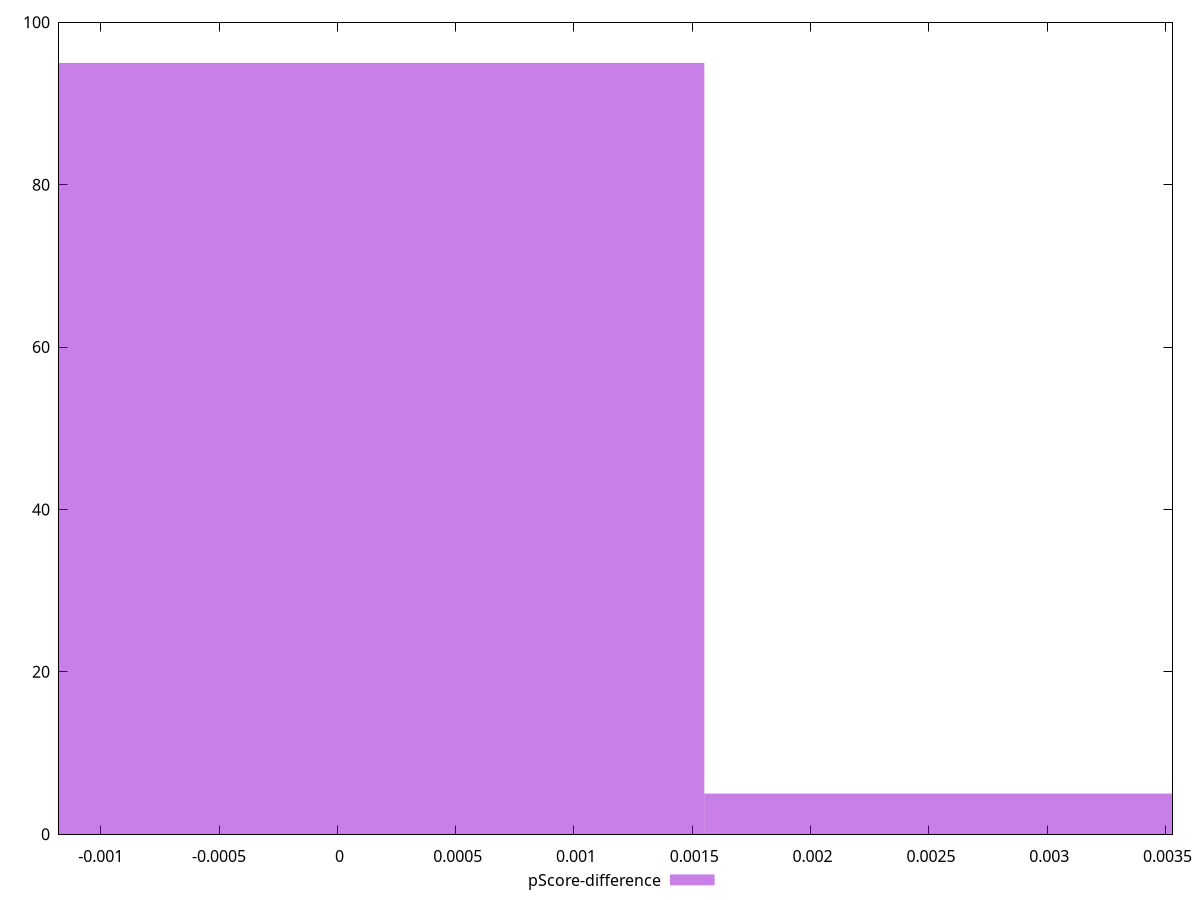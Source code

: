 reset

$pScoreDifference <<EOF
0.003101731511822936 5
0 95
EOF

set key outside below
set boxwidth 0.003101731511822936
set xrange [-0.0011764705882352788:0.0035294117647058365]
set yrange [0:100]
set trange [0:100]
set style fill transparent solid 0.5 noborder
set terminal svg size 640, 490 enhanced background rgb 'white'
set output "reports/report_00033_2021-03-01T14-23-16.841Z/unused-javascript/samples/astro-inner-cached/pScore-difference/histogram.svg"

plot $pScoreDifference title "pScore-difference" with boxes

reset
